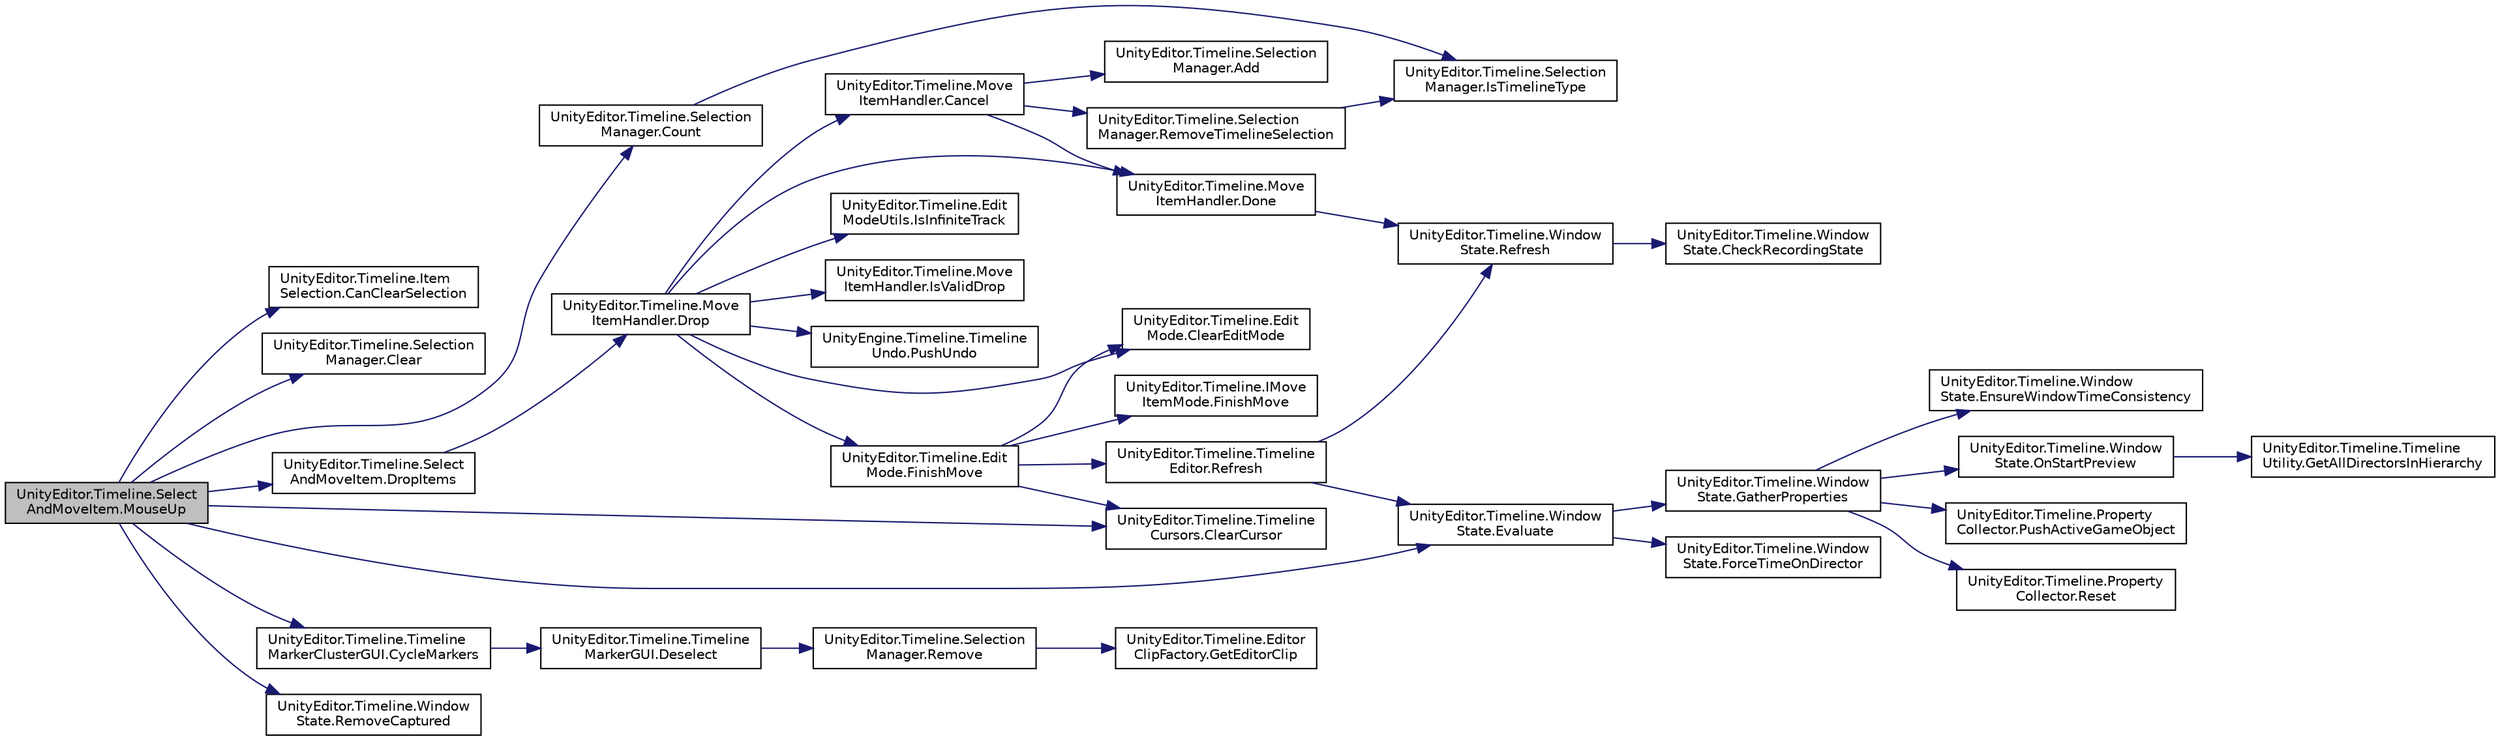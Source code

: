 digraph "UnityEditor.Timeline.SelectAndMoveItem.MouseUp"
{
 // LATEX_PDF_SIZE
  edge [fontname="Helvetica",fontsize="10",labelfontname="Helvetica",labelfontsize="10"];
  node [fontname="Helvetica",fontsize="10",shape=record];
  rankdir="LR";
  Node1 [label="UnityEditor.Timeline.Select\lAndMoveItem.MouseUp",height=0.2,width=0.4,color="black", fillcolor="grey75", style="filled", fontcolor="black",tooltip=" "];
  Node1 -> Node2 [color="midnightblue",fontsize="10",style="solid",fontname="Helvetica"];
  Node2 [label="UnityEditor.Timeline.Item\lSelection.CanClearSelection",height=0.2,width=0.4,color="black", fillcolor="white", style="filled",URL="$class_unity_editor_1_1_timeline_1_1_item_selection.html#af9badc1edb526d2b9117722d678ce7bd",tooltip=" "];
  Node1 -> Node3 [color="midnightblue",fontsize="10",style="solid",fontname="Helvetica"];
  Node3 [label="UnityEditor.Timeline.Selection\lManager.Clear",height=0.2,width=0.4,color="black", fillcolor="white", style="filled",URL="$class_unity_editor_1_1_timeline_1_1_selection_manager.html#a587eb1360aef383023f0eb0c7fe0d3a9",tooltip=" "];
  Node1 -> Node4 [color="midnightblue",fontsize="10",style="solid",fontname="Helvetica"];
  Node4 [label="UnityEditor.Timeline.Timeline\lCursors.ClearCursor",height=0.2,width=0.4,color="black", fillcolor="white", style="filled",URL="$class_unity_editor_1_1_timeline_1_1_timeline_cursors.html#a9c9000df81375a63d52b05a7c890c473",tooltip=" "];
  Node1 -> Node5 [color="midnightblue",fontsize="10",style="solid",fontname="Helvetica"];
  Node5 [label="UnityEditor.Timeline.Selection\lManager.Count",height=0.2,width=0.4,color="black", fillcolor="white", style="filled",URL="$class_unity_editor_1_1_timeline_1_1_selection_manager.html#a36e54ba2047967874d2b9d9046c86603",tooltip=" "];
  Node5 -> Node6 [color="midnightblue",fontsize="10",style="solid",fontname="Helvetica"];
  Node6 [label="UnityEditor.Timeline.Selection\lManager.IsTimelineType",height=0.2,width=0.4,color="black", fillcolor="white", style="filled",URL="$class_unity_editor_1_1_timeline_1_1_selection_manager.html#a3a3d92b32cddd3d88d762299aa359d9b",tooltip=" "];
  Node1 -> Node7 [color="midnightblue",fontsize="10",style="solid",fontname="Helvetica"];
  Node7 [label="UnityEditor.Timeline.Timeline\lMarkerClusterGUI.CycleMarkers",height=0.2,width=0.4,color="black", fillcolor="white", style="filled",URL="$class_unity_editor_1_1_timeline_1_1_timeline_marker_cluster_g_u_i.html#acc755444644d6c6854e8a0e968d24391",tooltip=" "];
  Node7 -> Node8 [color="midnightblue",fontsize="10",style="solid",fontname="Helvetica"];
  Node8 [label="UnityEditor.Timeline.Timeline\lMarkerGUI.Deselect",height=0.2,width=0.4,color="black", fillcolor="white", style="filled",URL="$class_unity_editor_1_1_timeline_1_1_timeline_marker_g_u_i.html#a4794002d73a4ce35c5ec38d95eded252",tooltip=" "];
  Node8 -> Node9 [color="midnightblue",fontsize="10",style="solid",fontname="Helvetica"];
  Node9 [label="UnityEditor.Timeline.Selection\lManager.Remove",height=0.2,width=0.4,color="black", fillcolor="white", style="filled",URL="$class_unity_editor_1_1_timeline_1_1_selection_manager.html#a64339f961d920c86357e95ee50bd937d",tooltip=" "];
  Node9 -> Node10 [color="midnightblue",fontsize="10",style="solid",fontname="Helvetica"];
  Node10 [label="UnityEditor.Timeline.Editor\lClipFactory.GetEditorClip",height=0.2,width=0.4,color="black", fillcolor="white", style="filled",URL="$class_unity_editor_1_1_timeline_1_1_editor_clip_factory.html#a2e8fade23bcb6e2be7aa64eac84d63c4",tooltip=" "];
  Node1 -> Node11 [color="midnightblue",fontsize="10",style="solid",fontname="Helvetica"];
  Node11 [label="UnityEditor.Timeline.Select\lAndMoveItem.DropItems",height=0.2,width=0.4,color="black", fillcolor="white", style="filled",URL="$class_unity_editor_1_1_timeline_1_1_select_and_move_item.html#abb4af5273c748931c4dac3649c3e3de5",tooltip=" "];
  Node11 -> Node12 [color="midnightblue",fontsize="10",style="solid",fontname="Helvetica"];
  Node12 [label="UnityEditor.Timeline.Move\lItemHandler.Drop",height=0.2,width=0.4,color="black", fillcolor="white", style="filled",URL="$class_unity_editor_1_1_timeline_1_1_move_item_handler.html#a3569772e77425ba2b50916cf2710c721",tooltip=" "];
  Node12 -> Node13 [color="midnightblue",fontsize="10",style="solid",fontname="Helvetica"];
  Node13 [label="UnityEditor.Timeline.Move\lItemHandler.Cancel",height=0.2,width=0.4,color="black", fillcolor="white", style="filled",URL="$class_unity_editor_1_1_timeline_1_1_move_item_handler.html#aaded91156beefb815e1ae9cfb0da9acb",tooltip=" "];
  Node13 -> Node14 [color="midnightblue",fontsize="10",style="solid",fontname="Helvetica"];
  Node14 [label="UnityEditor.Timeline.Selection\lManager.Add",height=0.2,width=0.4,color="black", fillcolor="white", style="filled",URL="$class_unity_editor_1_1_timeline_1_1_selection_manager.html#ac0ae8dcaf9f44d7be4fc61cc05f5110b",tooltip=" "];
  Node13 -> Node15 [color="midnightblue",fontsize="10",style="solid",fontname="Helvetica"];
  Node15 [label="UnityEditor.Timeline.Move\lItemHandler.Done",height=0.2,width=0.4,color="black", fillcolor="white", style="filled",URL="$class_unity_editor_1_1_timeline_1_1_move_item_handler.html#a6f3a5305b0bb819b346de72ac732572d",tooltip=" "];
  Node15 -> Node16 [color="midnightblue",fontsize="10",style="solid",fontname="Helvetica"];
  Node16 [label="UnityEditor.Timeline.Window\lState.Refresh",height=0.2,width=0.4,color="black", fillcolor="white", style="filled",URL="$class_unity_editor_1_1_timeline_1_1_window_state.html#a773c3585d8ee2c63765f06afa6536990",tooltip=" "];
  Node16 -> Node17 [color="midnightblue",fontsize="10",style="solid",fontname="Helvetica"];
  Node17 [label="UnityEditor.Timeline.Window\lState.CheckRecordingState",height=0.2,width=0.4,color="black", fillcolor="white", style="filled",URL="$class_unity_editor_1_1_timeline_1_1_window_state.html#afe83a6fd2e6916ff712417f5abbc4287",tooltip=" "];
  Node13 -> Node18 [color="midnightblue",fontsize="10",style="solid",fontname="Helvetica"];
  Node18 [label="UnityEditor.Timeline.Selection\lManager.RemoveTimelineSelection",height=0.2,width=0.4,color="black", fillcolor="white", style="filled",URL="$class_unity_editor_1_1_timeline_1_1_selection_manager.html#ad4ae0d8cfbca3ef6705e5b46072bbcdb",tooltip=" "];
  Node18 -> Node6 [color="midnightblue",fontsize="10",style="solid",fontname="Helvetica"];
  Node12 -> Node19 [color="midnightblue",fontsize="10",style="solid",fontname="Helvetica"];
  Node19 [label="UnityEditor.Timeline.Edit\lMode.ClearEditMode",height=0.2,width=0.4,color="black", fillcolor="white", style="filled",URL="$class_unity_editor_1_1_timeline_1_1_edit_mode.html#a76a7fee252506a941372c8c55381fcf4",tooltip=" "];
  Node12 -> Node15 [color="midnightblue",fontsize="10",style="solid",fontname="Helvetica"];
  Node12 -> Node20 [color="midnightblue",fontsize="10",style="solid",fontname="Helvetica"];
  Node20 [label="UnityEditor.Timeline.Edit\lMode.FinishMove",height=0.2,width=0.4,color="black", fillcolor="white", style="filled",URL="$class_unity_editor_1_1_timeline_1_1_edit_mode.html#a65a01ef5fa96430145d99d00470f9578",tooltip=" "];
  Node20 -> Node4 [color="midnightblue",fontsize="10",style="solid",fontname="Helvetica"];
  Node20 -> Node19 [color="midnightblue",fontsize="10",style="solid",fontname="Helvetica"];
  Node20 -> Node21 [color="midnightblue",fontsize="10",style="solid",fontname="Helvetica"];
  Node21 [label="UnityEditor.Timeline.IMove\lItemMode.FinishMove",height=0.2,width=0.4,color="black", fillcolor="white", style="filled",URL="$interface_unity_editor_1_1_timeline_1_1_i_move_item_mode.html#a0737369dedc22fab9c9e7d318a24579b",tooltip=" "];
  Node20 -> Node22 [color="midnightblue",fontsize="10",style="solid",fontname="Helvetica"];
  Node22 [label="UnityEditor.Timeline.Timeline\lEditor.Refresh",height=0.2,width=0.4,color="black", fillcolor="white", style="filled",URL="$class_unity_editor_1_1_timeline_1_1_timeline_editor.html#aac9130b771a4f65a484abe4ec3df471d",tooltip=" "];
  Node22 -> Node23 [color="midnightblue",fontsize="10",style="solid",fontname="Helvetica"];
  Node23 [label="UnityEditor.Timeline.Window\lState.Evaluate",height=0.2,width=0.4,color="black", fillcolor="white", style="filled",URL="$class_unity_editor_1_1_timeline_1_1_window_state.html#ab469068a54205d03f681a4ca66919395",tooltip=" "];
  Node23 -> Node24 [color="midnightblue",fontsize="10",style="solid",fontname="Helvetica"];
  Node24 [label="UnityEditor.Timeline.Window\lState.ForceTimeOnDirector",height=0.2,width=0.4,color="black", fillcolor="white", style="filled",URL="$class_unity_editor_1_1_timeline_1_1_window_state.html#aea2333ae4710318917af92209b39eadb",tooltip=" "];
  Node23 -> Node25 [color="midnightblue",fontsize="10",style="solid",fontname="Helvetica"];
  Node25 [label="UnityEditor.Timeline.Window\lState.GatherProperties",height=0.2,width=0.4,color="black", fillcolor="white", style="filled",URL="$class_unity_editor_1_1_timeline_1_1_window_state.html#a1f9998b0966727995f7fae56654ae710",tooltip=" "];
  Node25 -> Node26 [color="midnightblue",fontsize="10",style="solid",fontname="Helvetica"];
  Node26 [label="UnityEditor.Timeline.Window\lState.EnsureWindowTimeConsistency",height=0.2,width=0.4,color="black", fillcolor="white", style="filled",URL="$class_unity_editor_1_1_timeline_1_1_window_state.html#a22b227f8710893c4e45421065796d931",tooltip=" "];
  Node25 -> Node27 [color="midnightblue",fontsize="10",style="solid",fontname="Helvetica"];
  Node27 [label="UnityEditor.Timeline.Window\lState.OnStartPreview",height=0.2,width=0.4,color="black", fillcolor="white", style="filled",URL="$class_unity_editor_1_1_timeline_1_1_window_state.html#a10d4234e15b07f830028514ffbac7205",tooltip=" "];
  Node27 -> Node28 [color="midnightblue",fontsize="10",style="solid",fontname="Helvetica"];
  Node28 [label="UnityEditor.Timeline.Timeline\lUtility.GetAllDirectorsInHierarchy",height=0.2,width=0.4,color="black", fillcolor="white", style="filled",URL="$class_unity_editor_1_1_timeline_1_1_timeline_utility.html#a5ae4869a533943c5c177538b837617f7",tooltip=" "];
  Node25 -> Node29 [color="midnightblue",fontsize="10",style="solid",fontname="Helvetica"];
  Node29 [label="UnityEditor.Timeline.Property\lCollector.PushActiveGameObject",height=0.2,width=0.4,color="black", fillcolor="white", style="filled",URL="$class_unity_editor_1_1_timeline_1_1_property_collector.html#ab5b227238401338388b6f4459dd5f27a",tooltip="Sets the active game object for subsequent property modifications."];
  Node25 -> Node30 [color="midnightblue",fontsize="10",style="solid",fontname="Helvetica"];
  Node30 [label="UnityEditor.Timeline.Property\lCollector.Reset",height=0.2,width=0.4,color="black", fillcolor="white", style="filled",URL="$class_unity_editor_1_1_timeline_1_1_property_collector.html#a71b18b03f8b8bd036a73a9c56ca7210e",tooltip=" "];
  Node22 -> Node16 [color="midnightblue",fontsize="10",style="solid",fontname="Helvetica"];
  Node12 -> Node31 [color="midnightblue",fontsize="10",style="solid",fontname="Helvetica"];
  Node31 [label="UnityEditor.Timeline.Edit\lModeUtils.IsInfiniteTrack",height=0.2,width=0.4,color="black", fillcolor="white", style="filled",URL="$class_unity_editor_1_1_timeline_1_1_edit_mode_utils.html#aea3795bb46ce99d0e6754e0afef2e908",tooltip=" "];
  Node12 -> Node32 [color="midnightblue",fontsize="10",style="solid",fontname="Helvetica"];
  Node32 [label="UnityEditor.Timeline.Move\lItemHandler.IsValidDrop",height=0.2,width=0.4,color="black", fillcolor="white", style="filled",URL="$class_unity_editor_1_1_timeline_1_1_move_item_handler.html#acbb0d70e18d387b34dd64f57394a31f7",tooltip=" "];
  Node12 -> Node33 [color="midnightblue",fontsize="10",style="solid",fontname="Helvetica"];
  Node33 [label="UnityEngine.Timeline.Timeline\lUndo.PushUndo",height=0.2,width=0.4,color="black", fillcolor="white", style="filled",URL="$class_unity_engine_1_1_timeline_1_1_timeline_undo.html#a2c45dda5e68a6de6f481aee4888b352c",tooltip=" "];
  Node1 -> Node23 [color="midnightblue",fontsize="10",style="solid",fontname="Helvetica"];
  Node1 -> Node34 [color="midnightblue",fontsize="10",style="solid",fontname="Helvetica"];
  Node34 [label="UnityEditor.Timeline.Window\lState.RemoveCaptured",height=0.2,width=0.4,color="black", fillcolor="white", style="filled",URL="$class_unity_editor_1_1_timeline_1_1_window_state.html#ab02338c9f0effff10b0ab8d4e7c791d9",tooltip=" "];
}
